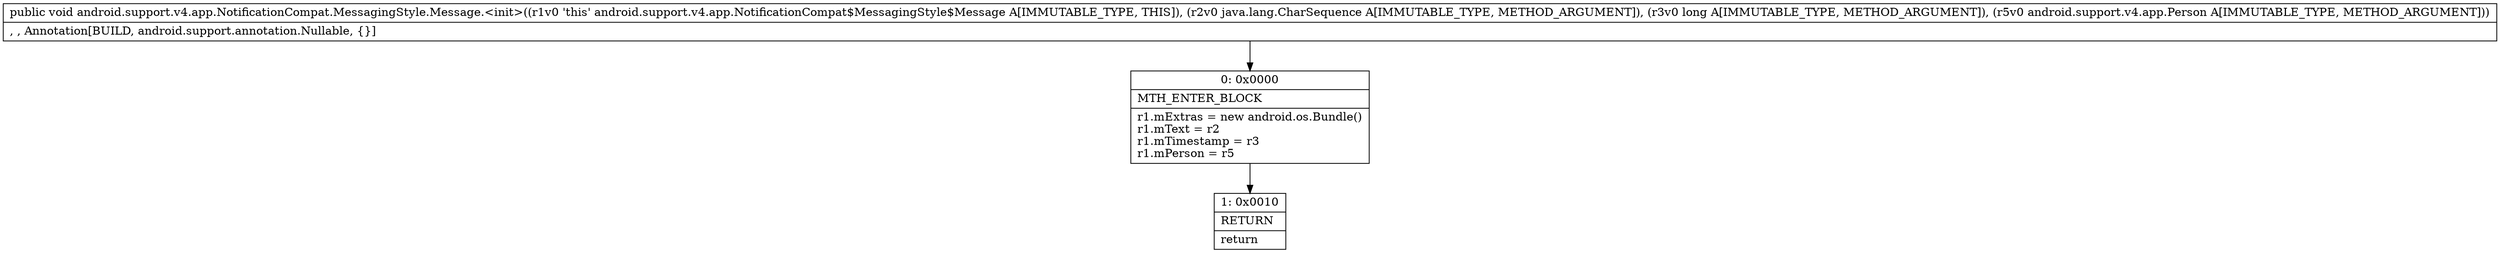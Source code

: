 digraph "CFG forandroid.support.v4.app.NotificationCompat.MessagingStyle.Message.\<init\>(Ljava\/lang\/CharSequence;JLandroid\/support\/v4\/app\/Person;)V" {
Node_0 [shape=record,label="{0\:\ 0x0000|MTH_ENTER_BLOCK\l|r1.mExtras = new android.os.Bundle()\lr1.mText = r2\lr1.mTimestamp = r3\lr1.mPerson = r5\l}"];
Node_1 [shape=record,label="{1\:\ 0x0010|RETURN\l|return\l}"];
MethodNode[shape=record,label="{public void android.support.v4.app.NotificationCompat.MessagingStyle.Message.\<init\>((r1v0 'this' android.support.v4.app.NotificationCompat$MessagingStyle$Message A[IMMUTABLE_TYPE, THIS]), (r2v0 java.lang.CharSequence A[IMMUTABLE_TYPE, METHOD_ARGUMENT]), (r3v0 long A[IMMUTABLE_TYPE, METHOD_ARGUMENT]), (r5v0 android.support.v4.app.Person A[IMMUTABLE_TYPE, METHOD_ARGUMENT]))  | , , Annotation[BUILD, android.support.annotation.Nullable, \{\}]\l}"];
MethodNode -> Node_0;
Node_0 -> Node_1;
}

